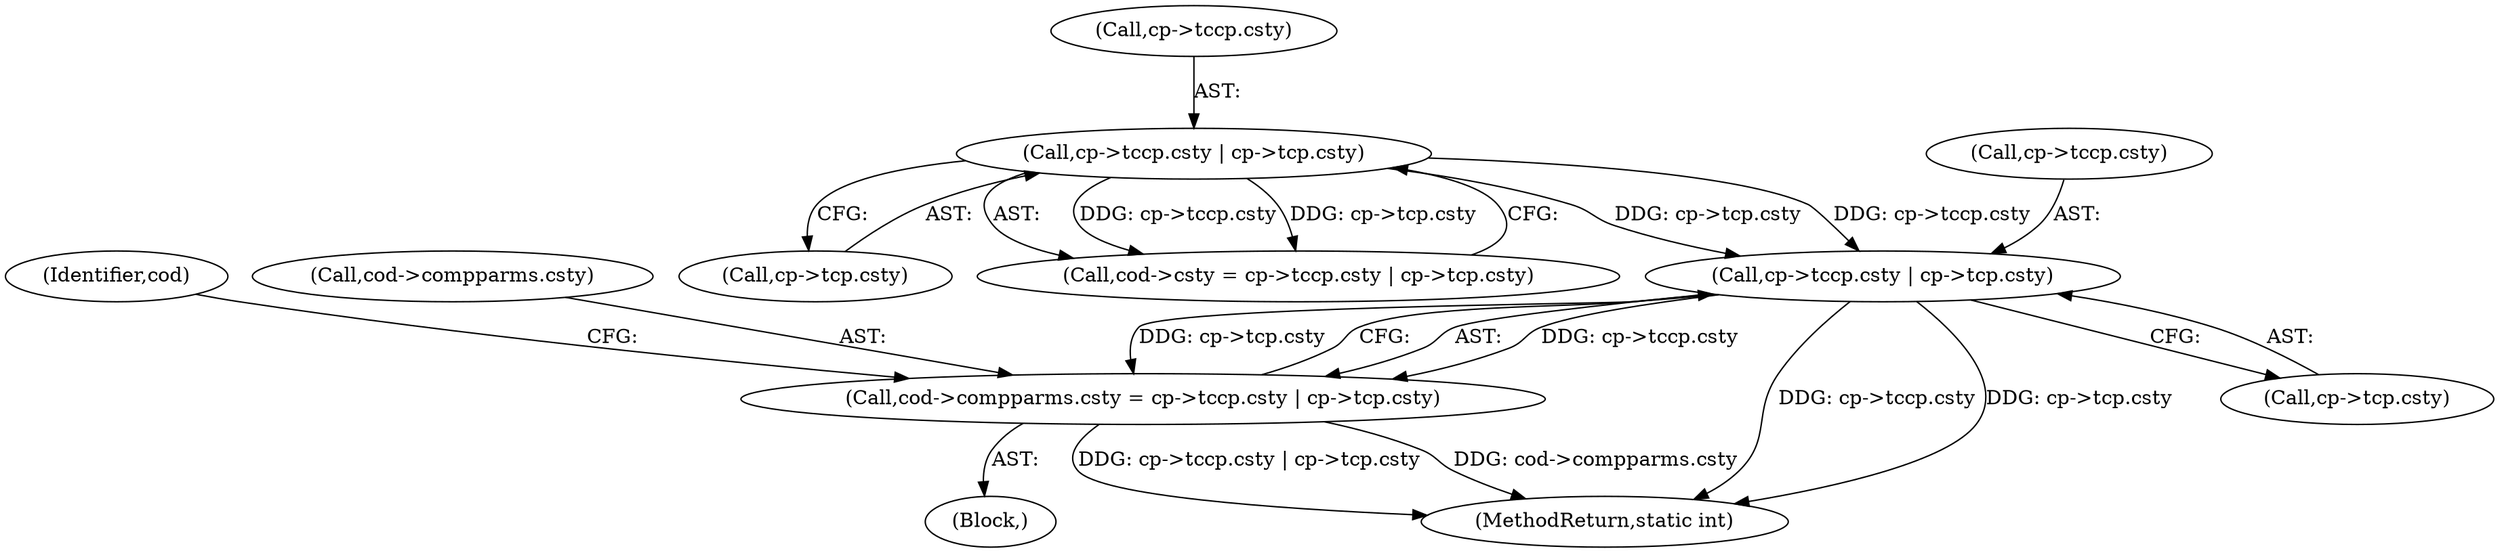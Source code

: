 digraph "0_jasper_d42b2388f7f8e0332c846675133acea151fc557a_38@pointer" {
"1000714" [label="(Call,cp->tccp.csty | cp->tcp.csty)"];
"1000697" [label="(Call,cp->tccp.csty | cp->tcp.csty)"];
"1000708" [label="(Call,cod->compparms.csty = cp->tccp.csty | cp->tcp.csty)"];
"1000703" [label="(Call,cp->tcp.csty)"];
"1000728" [label="(Identifier,cod)"];
"1001187" [label="(MethodReturn,static int)"];
"1000720" [label="(Call,cp->tcp.csty)"];
"1000697" [label="(Call,cp->tccp.csty | cp->tcp.csty)"];
"1000693" [label="(Call,cod->csty = cp->tccp.csty | cp->tcp.csty)"];
"1000714" [label="(Call,cp->tccp.csty | cp->tcp.csty)"];
"1000698" [label="(Call,cp->tccp.csty)"];
"1000106" [label="(Block,)"];
"1000709" [label="(Call,cod->compparms.csty)"];
"1000715" [label="(Call,cp->tccp.csty)"];
"1000708" [label="(Call,cod->compparms.csty = cp->tccp.csty | cp->tcp.csty)"];
"1000714" -> "1000708"  [label="AST: "];
"1000714" -> "1000720"  [label="CFG: "];
"1000715" -> "1000714"  [label="AST: "];
"1000720" -> "1000714"  [label="AST: "];
"1000708" -> "1000714"  [label="CFG: "];
"1000714" -> "1001187"  [label="DDG: cp->tccp.csty"];
"1000714" -> "1001187"  [label="DDG: cp->tcp.csty"];
"1000714" -> "1000708"  [label="DDG: cp->tccp.csty"];
"1000714" -> "1000708"  [label="DDG: cp->tcp.csty"];
"1000697" -> "1000714"  [label="DDG: cp->tccp.csty"];
"1000697" -> "1000714"  [label="DDG: cp->tcp.csty"];
"1000697" -> "1000693"  [label="AST: "];
"1000697" -> "1000703"  [label="CFG: "];
"1000698" -> "1000697"  [label="AST: "];
"1000703" -> "1000697"  [label="AST: "];
"1000693" -> "1000697"  [label="CFG: "];
"1000697" -> "1000693"  [label="DDG: cp->tccp.csty"];
"1000697" -> "1000693"  [label="DDG: cp->tcp.csty"];
"1000708" -> "1000106"  [label="AST: "];
"1000709" -> "1000708"  [label="AST: "];
"1000728" -> "1000708"  [label="CFG: "];
"1000708" -> "1001187"  [label="DDG: cp->tccp.csty | cp->tcp.csty"];
"1000708" -> "1001187"  [label="DDG: cod->compparms.csty"];
}

